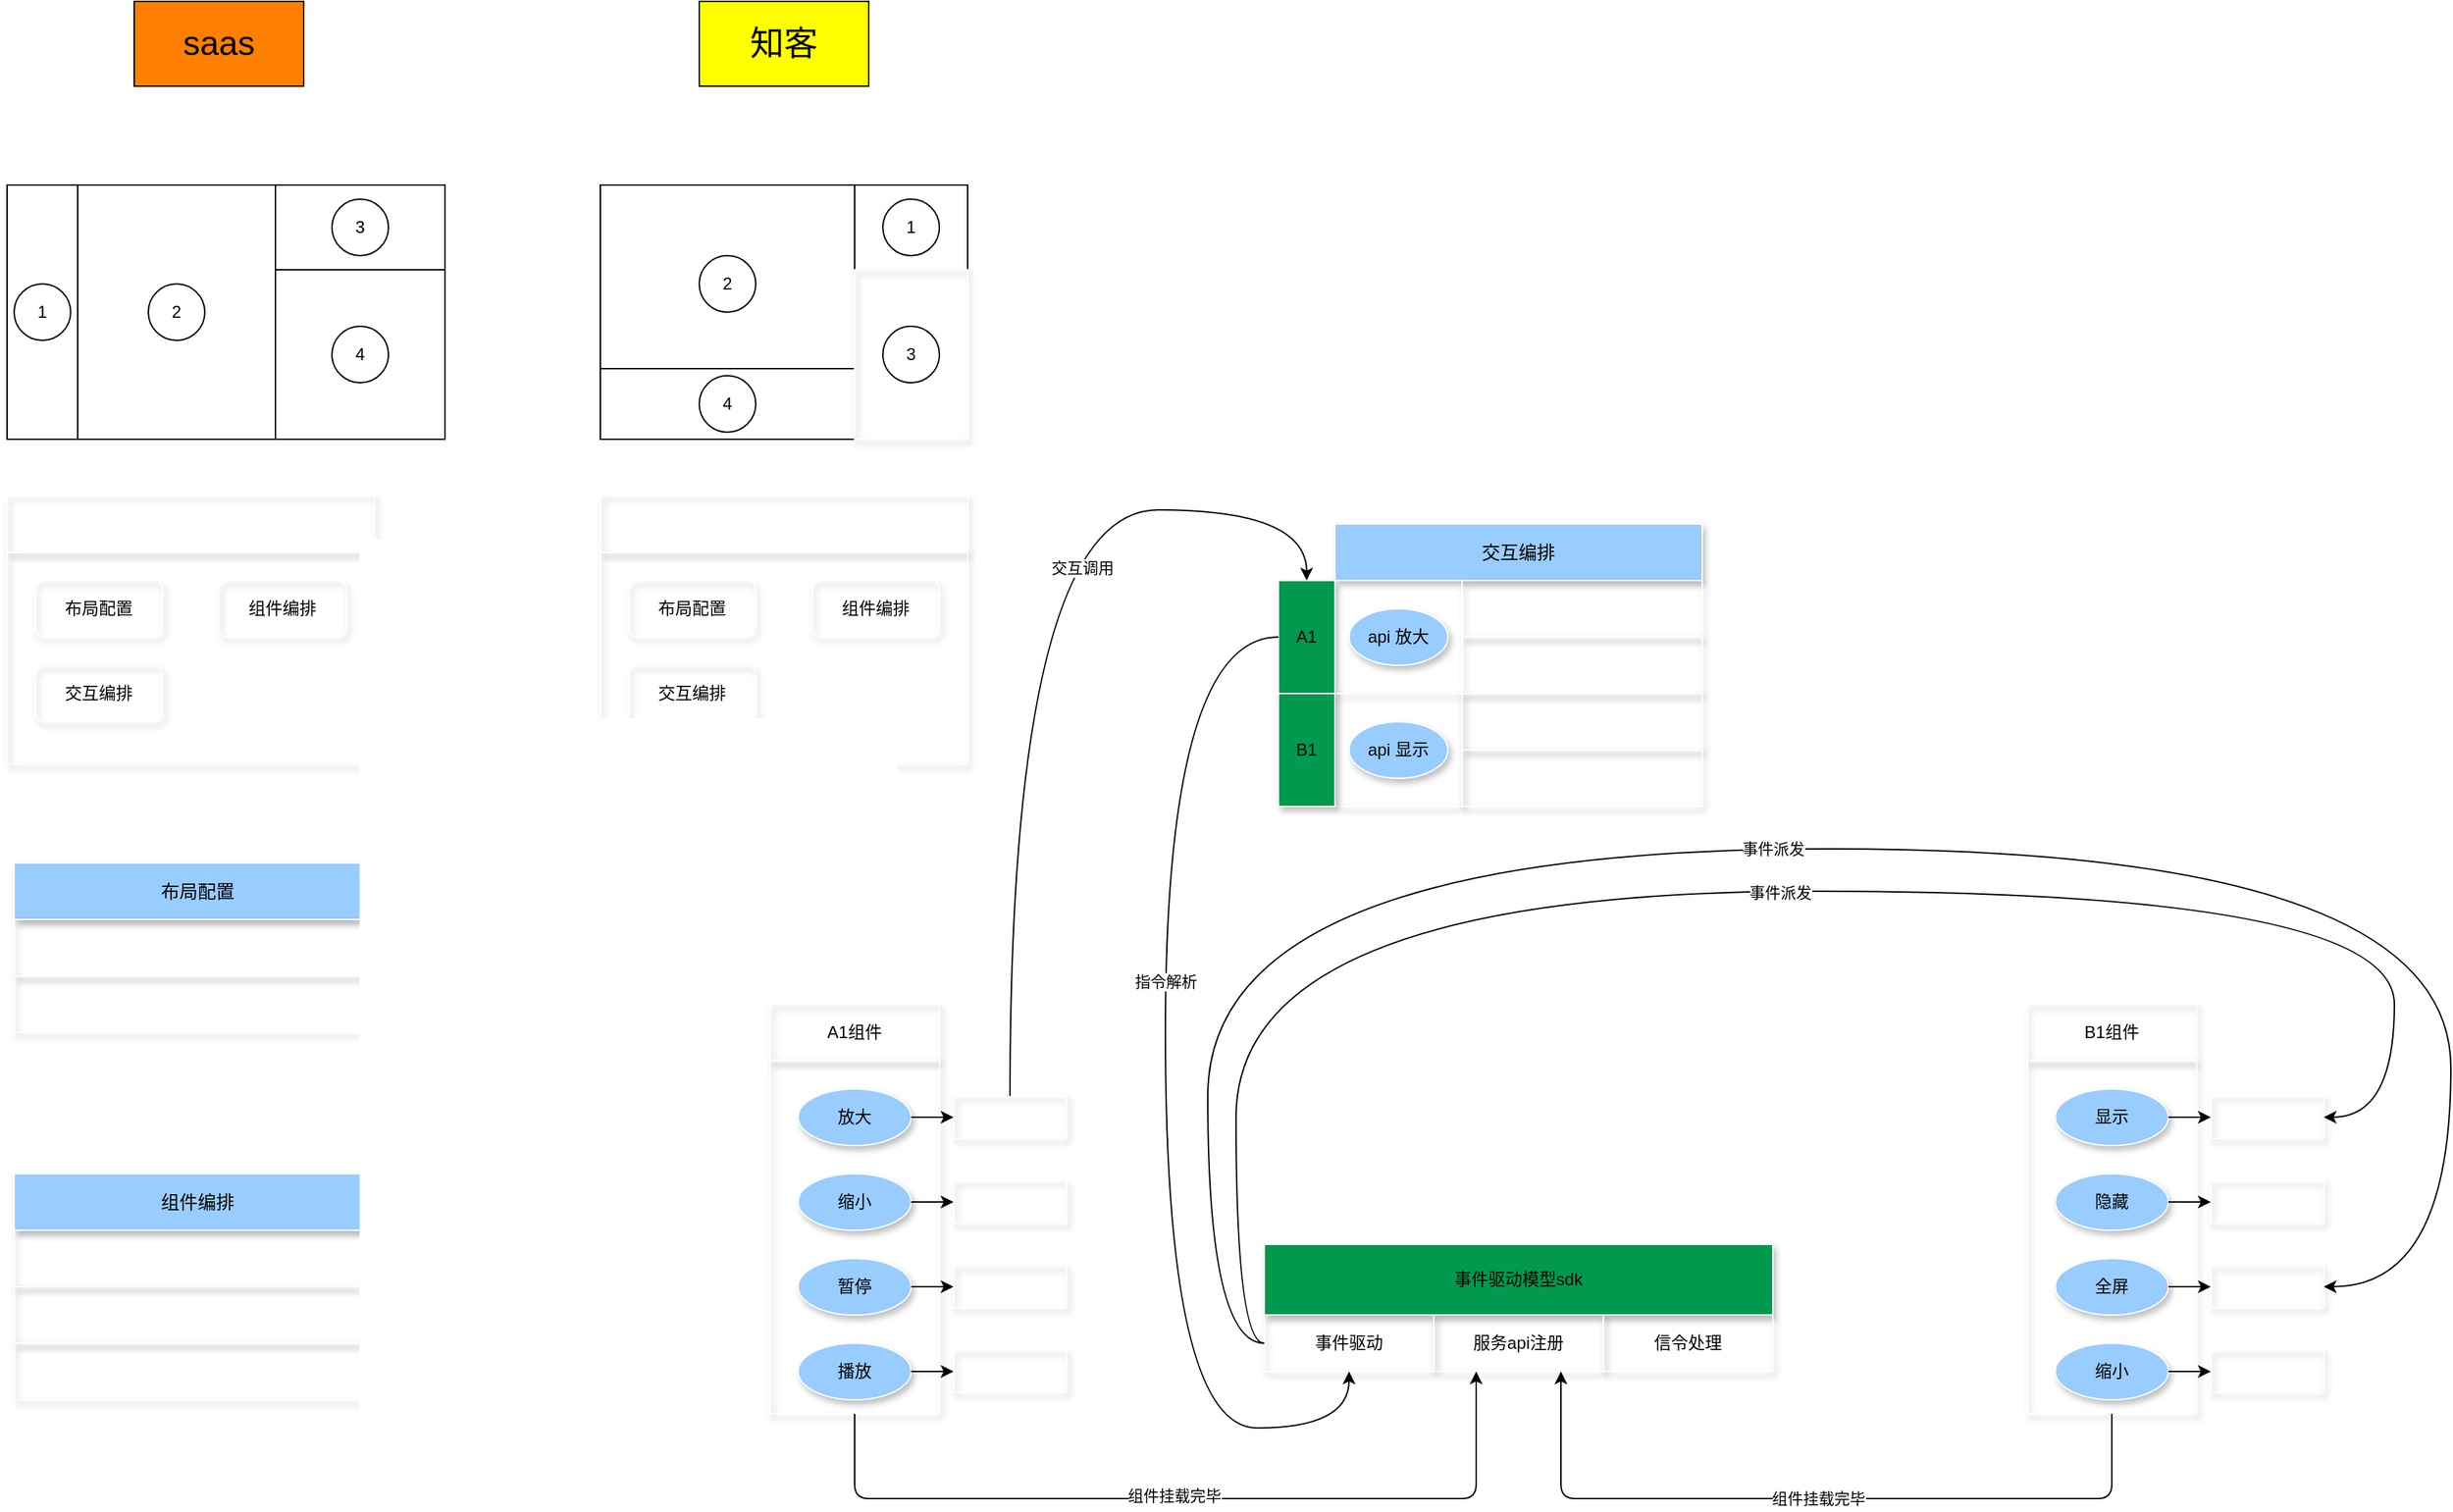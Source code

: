 <mxfile>
    <diagram id="jk-mDYcw6juqVpxIaa4l" name="第 1 页">
        <mxGraphModel dx="1904" dy="1012" grid="1" gridSize="10" guides="1" tooltips="1" connect="1" arrows="1" fold="1" page="1" pageScale="1" pageWidth="1920" pageHeight="1200" math="0" shadow="0">
            <root>
                <mxCell id="0"/>
                <mxCell id="1" parent="0"/>
                <mxCell id="3" value="&lt;font style=&quot;font-size: 24px&quot; color=&quot;#000000&quot;&gt;saas&lt;/font&gt;" style="rounded=0;whiteSpace=wrap;html=1;fillColor=#FF8000;" vertex="1" parent="1">
                    <mxGeometry x="140" y="90" width="120" height="60" as="geometry"/>
                </mxCell>
                <mxCell id="13" value="" style="group" vertex="1" connectable="0" parent="1">
                    <mxGeometry x="50" y="220" width="310" height="180" as="geometry"/>
                </mxCell>
                <mxCell id="4" value="" style="rounded=0;whiteSpace=wrap;html=1;" vertex="1" parent="13">
                    <mxGeometry x="50" width="260" height="180" as="geometry"/>
                </mxCell>
                <mxCell id="5" value="" style="rounded=0;whiteSpace=wrap;html=1;" vertex="1" parent="13">
                    <mxGeometry x="190" width="120" height="60" as="geometry"/>
                </mxCell>
                <mxCell id="6" value="3" style="ellipse;whiteSpace=wrap;html=1;aspect=fixed;" vertex="1" parent="13">
                    <mxGeometry x="230" y="10" width="40" height="40" as="geometry"/>
                </mxCell>
                <mxCell id="7" value="" style="whiteSpace=wrap;html=1;aspect=fixed;" vertex="1" parent="13">
                    <mxGeometry x="190" y="60" width="120" height="120" as="geometry"/>
                </mxCell>
                <mxCell id="8" value="4" style="ellipse;whiteSpace=wrap;html=1;aspect=fixed;" vertex="1" parent="13">
                    <mxGeometry x="230" y="100" width="40" height="40" as="geometry"/>
                </mxCell>
                <mxCell id="9" value="" style="rounded=0;whiteSpace=wrap;html=1;" vertex="1" parent="13">
                    <mxGeometry width="50" height="180" as="geometry"/>
                </mxCell>
                <mxCell id="11" value="1" style="ellipse;whiteSpace=wrap;html=1;aspect=fixed;" vertex="1" parent="13">
                    <mxGeometry x="5" y="70" width="40" height="40" as="geometry"/>
                </mxCell>
                <mxCell id="12" value="2" style="ellipse;whiteSpace=wrap;html=1;aspect=fixed;" vertex="1" parent="13">
                    <mxGeometry x="100" y="70" width="40" height="40" as="geometry"/>
                </mxCell>
                <mxCell id="19" value="&lt;font style=&quot;font-size: 24px&quot; color=&quot;#000000&quot;&gt;知客&lt;/font&gt;" style="rounded=0;whiteSpace=wrap;html=1;fillColor=#FFFF00;" vertex="1" parent="1">
                    <mxGeometry x="540" y="90" width="120" height="60" as="geometry"/>
                </mxCell>
                <mxCell id="20" value="" style="group" vertex="1" connectable="0" parent="1">
                    <mxGeometry x="420" y="220" width="390" height="180" as="geometry"/>
                </mxCell>
                <mxCell id="37" value="" style="group" vertex="1" connectable="0" parent="20">
                    <mxGeometry x="50" width="260" height="180" as="geometry"/>
                </mxCell>
                <mxCell id="21" value="" style="rounded=0;whiteSpace=wrap;html=1;" vertex="1" parent="37">
                    <mxGeometry width="260" height="180" as="geometry"/>
                </mxCell>
                <mxCell id="22" value="" style="rounded=0;whiteSpace=wrap;html=1;" vertex="1" parent="37">
                    <mxGeometry y="130" width="180" height="50" as="geometry"/>
                </mxCell>
                <mxCell id="28" value="2" style="ellipse;whiteSpace=wrap;html=1;aspect=fixed;" vertex="1" parent="37">
                    <mxGeometry x="70" y="50" width="40" height="40" as="geometry"/>
                </mxCell>
                <mxCell id="32" value="" style="rounded=0;whiteSpace=wrap;html=1;" vertex="1" parent="37">
                    <mxGeometry x="180" width="80" height="60" as="geometry"/>
                </mxCell>
                <mxCell id="33" value="" style="rounded=0;whiteSpace=wrap;html=1;shadow=1;strokeColor=#FFFFFF;fillColor=none;" vertex="1" parent="37">
                    <mxGeometry x="180" y="60" width="80" height="120" as="geometry"/>
                </mxCell>
                <mxCell id="34" value="3" style="ellipse;whiteSpace=wrap;html=1;aspect=fixed;" vertex="1" parent="37">
                    <mxGeometry x="200" y="100" width="40" height="40" as="geometry"/>
                </mxCell>
                <mxCell id="35" value="1" style="ellipse;whiteSpace=wrap;html=1;aspect=fixed;" vertex="1" parent="37">
                    <mxGeometry x="200" y="10" width="40" height="40" as="geometry"/>
                </mxCell>
                <mxCell id="36" value="4" style="ellipse;whiteSpace=wrap;html=1;aspect=fixed;" vertex="1" parent="37">
                    <mxGeometry x="70" y="135" width="40" height="40" as="geometry"/>
                </mxCell>
                <mxCell id="38" value="&lt;span style=&quot;font-size: 13px ; background-color: rgba(255 , 255 , 255 , 0.01)&quot;&gt;&lt;font color=&quot;#ffffff&quot;&gt;layout-A 布局框架&lt;/font&gt;&lt;/span&gt;" style="rounded=0;whiteSpace=wrap;html=1;shadow=1;strokeColor=#FFFFFF;fillColor=none;" vertex="1" parent="1">
                    <mxGeometry x="50" y="440" width="260" height="40" as="geometry"/>
                </mxCell>
                <mxCell id="39" value="&lt;span style=&quot;font-size: 13px ; background-color: rgba(255 , 255 , 255 , 0.01)&quot;&gt;&lt;font color=&quot;#ffffff&quot;&gt;layout-B 布局框架&lt;/font&gt;&lt;/span&gt;" style="rounded=0;whiteSpace=wrap;html=1;shadow=1;strokeColor=#FFFFFF;fillColor=none;" vertex="1" parent="1">
                    <mxGeometry x="470" y="440" width="260" height="40" as="geometry"/>
                </mxCell>
                <mxCell id="45" value="" style="group" vertex="1" connectable="0" parent="1">
                    <mxGeometry x="50" y="480" width="270" height="150" as="geometry"/>
                </mxCell>
                <mxCell id="40" value="" style="rounded=0;whiteSpace=wrap;html=1;shadow=1;strokeColor=#FFFFFF;fillColor=none;" vertex="1" parent="45">
                    <mxGeometry width="260" height="150" as="geometry"/>
                </mxCell>
                <mxCell id="42" value="布局配置" style="rounded=1;whiteSpace=wrap;html=1;shadow=1;strokeColor=#FFFFFF;fillColor=none;" vertex="1" parent="45">
                    <mxGeometry x="20" y="20" width="90" height="40" as="geometry"/>
                </mxCell>
                <mxCell id="43" value="组件编排" style="rounded=1;whiteSpace=wrap;html=1;shadow=1;strokeColor=#FFFFFF;fillColor=none;" vertex="1" parent="45">
                    <mxGeometry x="150" y="20" width="90" height="40" as="geometry"/>
                </mxCell>
                <mxCell id="44" value="交互编排" style="rounded=1;whiteSpace=wrap;html=1;shadow=1;strokeColor=#FFFFFF;fillColor=none;" vertex="1" parent="45">
                    <mxGeometry x="20" y="80" width="90" height="40" as="geometry"/>
                </mxCell>
                <mxCell id="46" value="" style="group" vertex="1" connectable="0" parent="1">
                    <mxGeometry x="470" y="480" width="260" height="150" as="geometry"/>
                </mxCell>
                <mxCell id="47" value="" style="rounded=0;whiteSpace=wrap;html=1;shadow=1;strokeColor=#FFFFFF;fillColor=none;" vertex="1" parent="46">
                    <mxGeometry width="260" height="150" as="geometry"/>
                </mxCell>
                <mxCell id="48" value="布局配置" style="rounded=1;whiteSpace=wrap;html=1;shadow=1;strokeColor=#FFFFFF;fillColor=none;" vertex="1" parent="46">
                    <mxGeometry x="20" y="20" width="90" height="40" as="geometry"/>
                </mxCell>
                <mxCell id="49" value="组件编排" style="rounded=1;whiteSpace=wrap;html=1;shadow=1;strokeColor=#FFFFFF;fillColor=none;" vertex="1" parent="46">
                    <mxGeometry x="150" y="20" width="90" height="40" as="geometry"/>
                </mxCell>
                <mxCell id="50" value="交互编排" style="rounded=1;whiteSpace=wrap;html=1;shadow=1;strokeColor=#FFFFFF;fillColor=none;" vertex="1" parent="46">
                    <mxGeometry x="20" y="80" width="90" height="40" as="geometry"/>
                </mxCell>
                <mxCell id="51" value="&lt;span style=&quot;font-size: 13px ; background-color: rgba(255 , 255 , 255 , 0.01)&quot;&gt;&lt;font color=&quot;#000000&quot;&gt;布局配置&lt;/font&gt;&lt;/span&gt;" style="rounded=0;whiteSpace=wrap;html=1;shadow=1;strokeColor=#FFFFFF;fillColor=#99CCFF;" vertex="1" parent="1">
                    <mxGeometry x="55" y="700" width="260" height="40" as="geometry"/>
                </mxCell>
                <mxCell id="53" value="&lt;span style=&quot;font-size: 13px ; background-color: rgba(255 , 255 , 255 , 0.01)&quot;&gt;&lt;font color=&quot;#000000&quot;&gt;组件编排&lt;/font&gt;&lt;/span&gt;" style="rounded=0;whiteSpace=wrap;html=1;shadow=1;strokeColor=#FFFFFF;fillColor=#99CCFF;" vertex="1" parent="1">
                    <mxGeometry x="55" y="920" width="260" height="40" as="geometry"/>
                </mxCell>
                <mxCell id="55" value="&lt;span style=&quot;font-size: 13px ; background-color: rgba(255 , 255 , 255 , 0.01)&quot;&gt;&lt;font color=&quot;#ffffff&quot;&gt;多语言&lt;/font&gt;&lt;/span&gt;" style="rounded=0;whiteSpace=wrap;html=1;shadow=1;strokeColor=#FFFFFF;fillColor=none;" vertex="1" parent="1">
                    <mxGeometry x="55" y="740" width="260" height="40" as="geometry"/>
                </mxCell>
                <mxCell id="56" value="&lt;span style=&quot;font-size: 13px ; background-color: rgba(255 , 255 , 255 , 0.01)&quot;&gt;&lt;font color=&quot;#ffffff&quot;&gt;ui&lt;/font&gt;&lt;/span&gt;" style="rounded=0;whiteSpace=wrap;html=1;shadow=1;strokeColor=#FFFFFF;fillColor=none;" vertex="1" parent="1">
                    <mxGeometry x="55" y="780" width="260" height="40" as="geometry"/>
                </mxCell>
                <mxCell id="57" value="&lt;span style=&quot;font-size: 13px ; background-color: rgba(255 , 255 , 255 , 0.01)&quot;&gt;&lt;font color=&quot;#ffffff&quot;&gt;ui&lt;/font&gt;&lt;/span&gt;" style="rounded=0;whiteSpace=wrap;html=1;shadow=1;strokeColor=#FFFFFF;fillColor=none;" vertex="1" parent="1">
                    <mxGeometry x="55" y="960" width="260" height="40" as="geometry"/>
                </mxCell>
                <mxCell id="58" value="&lt;font color=&quot;#ffffff&quot;&gt;&lt;span style=&quot;font-size: 13px ; background-color: rgba(255 , 255 , 255 , 0.01)&quot;&gt;交互&lt;/span&gt;&lt;/font&gt;" style="rounded=0;whiteSpace=wrap;html=1;shadow=1;strokeColor=#FFFFFF;fillColor=none;" vertex="1" parent="1">
                    <mxGeometry x="55" y="1000" width="260" height="40" as="geometry"/>
                </mxCell>
                <mxCell id="59" value="&lt;font color=&quot;#ffffff&quot;&gt;&lt;span style=&quot;font-size: 13px ; background-color: rgba(255 , 255 , 255 , 0.01)&quot;&gt;api&lt;/span&gt;&lt;/font&gt;" style="rounded=0;whiteSpace=wrap;html=1;shadow=1;strokeColor=#FFFFFF;fillColor=none;" vertex="1" parent="1">
                    <mxGeometry x="55" y="1040" width="260" height="40" as="geometry"/>
                </mxCell>
                <mxCell id="81" value="" style="group" vertex="1" connectable="0" parent="1">
                    <mxGeometry x="940" y="970" width="360" height="90" as="geometry"/>
                </mxCell>
                <mxCell id="77" value="事件驱动模型sdk" style="rounded=0;whiteSpace=wrap;html=1;shadow=1;strokeColor=#FFFFFF;fillColor=#00994D;" vertex="1" parent="81">
                    <mxGeometry width="360" height="50" as="geometry"/>
                </mxCell>
                <mxCell id="78" value="事件驱动" style="rounded=0;whiteSpace=wrap;html=1;shadow=1;strokeColor=#FFFFFF;fillColor=none;" vertex="1" parent="81">
                    <mxGeometry y="50" width="120" height="40" as="geometry"/>
                </mxCell>
                <mxCell id="80" value="服务api注册" style="rounded=0;whiteSpace=wrap;html=1;shadow=1;strokeColor=#FFFFFF;fillColor=none;" vertex="1" parent="81">
                    <mxGeometry x="120" y="50" width="120" height="40" as="geometry"/>
                </mxCell>
                <mxCell id="79" value="信令处理" style="rounded=0;whiteSpace=wrap;html=1;shadow=1;strokeColor=#FFFFFF;fillColor=none;" vertex="1" parent="81">
                    <mxGeometry x="240" y="50" width="120" height="40" as="geometry"/>
                </mxCell>
                <mxCell id="134" value="" style="group" vertex="1" connectable="0" parent="1">
                    <mxGeometry x="950" y="460" width="300" height="200" as="geometry"/>
                </mxCell>
                <mxCell id="116" value="&lt;span style=&quot;font-size: 13px ; background-color: rgba(255 , 255 , 255 , 0.01)&quot;&gt;&lt;font color=&quot;#000000&quot;&gt;交互编排&lt;/font&gt;&lt;/span&gt;" style="rounded=0;whiteSpace=wrap;html=1;shadow=1;strokeColor=#FFFFFF;fillColor=#99CCFF;" vertex="1" parent="134">
                    <mxGeometry x="40" width="260" height="40" as="geometry"/>
                </mxCell>
                <mxCell id="121" value="" style="group" vertex="1" connectable="0" parent="134">
                    <mxGeometry y="40" width="300" height="80" as="geometry"/>
                </mxCell>
                <mxCell id="132" value="" style="group" vertex="1" connectable="0" parent="121">
                    <mxGeometry width="300" height="80" as="geometry"/>
                </mxCell>
                <mxCell id="117" value="&lt;font color=&quot;#ffffff&quot;&gt;&lt;span style=&quot;font-size: 13px ; background-color: rgba(255 , 255 , 255 , 0.01)&quot;&gt;A1:f(1)-&amp;gt;B1:f(1)&lt;/span&gt;&lt;/font&gt;" style="rounded=0;whiteSpace=wrap;html=1;shadow=1;strokeColor=#FFFFFF;fillColor=none;" vertex="1" parent="132">
                    <mxGeometry x="130" width="170" height="40" as="geometry"/>
                </mxCell>
                <mxCell id="118" value="&lt;span style=&quot;color: rgb(255 , 255 , 255) ; font-size: 13px ; background-color: rgba(255 , 255 , 255 , 0.01)&quot;&gt;A1:f(1)-&amp;gt;B1:f(3)&lt;/span&gt;" style="rounded=0;whiteSpace=wrap;html=1;shadow=1;strokeColor=#FFFFFF;fillColor=none;" vertex="1" parent="132">
                    <mxGeometry x="130" y="40" width="170" height="40" as="geometry"/>
                </mxCell>
                <mxCell id="120" value="A1" style="rounded=0;whiteSpace=wrap;html=1;shadow=1;strokeColor=#FFFFFF;fillColor=#00994D;" vertex="1" parent="132">
                    <mxGeometry width="40" height="80" as="geometry"/>
                </mxCell>
                <mxCell id="131" value="&lt;font color=&quot;#000000&quot;&gt;api 放大&lt;/font&gt;" style="ellipse;whiteSpace=wrap;html=1;shadow=1;strokeColor=#FFFFFF;fillColor=#99CCFF;" vertex="1" parent="132">
                    <mxGeometry x="50" y="20" width="70" height="40" as="geometry"/>
                </mxCell>
                <mxCell id="122" value="" style="group" vertex="1" connectable="0" parent="134">
                    <mxGeometry y="120" width="300" height="80" as="geometry"/>
                </mxCell>
                <mxCell id="129" value="" style="rounded=0;whiteSpace=wrap;html=1;shadow=1;strokeColor=#FFFFFF;fillColor=none;" vertex="1" parent="122">
                    <mxGeometry x="40" width="90" height="80" as="geometry"/>
                </mxCell>
                <mxCell id="133" value="" style="group" vertex="1" connectable="0" parent="122">
                    <mxGeometry width="300" height="80" as="geometry"/>
                </mxCell>
                <mxCell id="123" value="&lt;font color=&quot;#ffffff&quot;&gt;&lt;span style=&quot;font-size: 13px ; background-color: rgba(255 , 255 , 255 , 0.01)&quot;&gt;B1:f(1)-&amp;gt;A1:f(2)&lt;/span&gt;&lt;/font&gt;" style="rounded=0;whiteSpace=wrap;html=1;shadow=1;strokeColor=#FFFFFF;fillColor=none;" vertex="1" parent="133">
                    <mxGeometry x="130" width="170" height="40" as="geometry"/>
                </mxCell>
                <mxCell id="124" value="&lt;span style=&quot;color: rgb(255 , 255 , 255) ; font-size: 13px ; background-color: rgba(255 , 255 , 255 , 0.01)&quot;&gt;B1:f(1)-&amp;gt;A1:f(3)&lt;/span&gt;" style="rounded=0;whiteSpace=wrap;html=1;shadow=1;strokeColor=#FFFFFF;fillColor=none;" vertex="1" parent="133">
                    <mxGeometry x="130" y="40" width="170" height="40" as="geometry"/>
                </mxCell>
                <mxCell id="125" value="B1" style="rounded=0;whiteSpace=wrap;html=1;shadow=1;strokeColor=#FFFFFF;fillColor=#00994D;" vertex="1" parent="133">
                    <mxGeometry width="40" height="80" as="geometry"/>
                </mxCell>
                <mxCell id="126" value="&lt;font color=&quot;#000000&quot;&gt;api 显示&lt;/font&gt;" style="ellipse;whiteSpace=wrap;html=1;shadow=1;strokeColor=#FFFFFF;fillColor=#99CCFF;" vertex="1" parent="133">
                    <mxGeometry x="50" y="20" width="70" height="40" as="geometry"/>
                </mxCell>
                <mxCell id="135" value="" style="group" vertex="1" connectable="0" parent="1">
                    <mxGeometry x="590" y="800" width="210" height="290" as="geometry"/>
                </mxCell>
                <mxCell id="86" value="" style="group" vertex="1" connectable="0" parent="135">
                    <mxGeometry width="120" height="290" as="geometry"/>
                </mxCell>
                <mxCell id="63" value="A1组件" style="rounded=0;whiteSpace=wrap;html=1;shadow=1;strokeColor=#FFFFFF;fillColor=none;" vertex="1" parent="86">
                    <mxGeometry width="120" height="40" as="geometry"/>
                </mxCell>
                <mxCell id="85" value="" style="group" vertex="1" connectable="0" parent="86">
                    <mxGeometry y="40" width="120" height="250" as="geometry"/>
                </mxCell>
                <mxCell id="65" value="" style="rounded=0;whiteSpace=wrap;html=1;shadow=1;strokeColor=#FFFFFF;fillColor=none;" vertex="1" parent="85">
                    <mxGeometry width="120" height="250" as="geometry"/>
                </mxCell>
                <mxCell id="68" value="&lt;font color=&quot;#000000&quot;&gt;放大&lt;/font&gt;" style="ellipse;whiteSpace=wrap;html=1;shadow=1;strokeColor=#FFFFFF;fillColor=#99CCFF;" vertex="1" parent="85">
                    <mxGeometry x="20" y="20" width="80" height="40" as="geometry"/>
                </mxCell>
                <mxCell id="69" value="&lt;font color=&quot;#000000&quot;&gt;缩小&lt;/font&gt;" style="ellipse;whiteSpace=wrap;html=1;shadow=1;strokeColor=#FFFFFF;fillColor=#99CCFF;" vertex="1" parent="85">
                    <mxGeometry x="20" y="80" width="80" height="40" as="geometry"/>
                </mxCell>
                <mxCell id="70" value="&lt;font color=&quot;#000000&quot;&gt;暂停&lt;/font&gt;" style="ellipse;whiteSpace=wrap;html=1;shadow=1;strokeColor=#FFFFFF;fillColor=#99CCFF;" vertex="1" parent="85">
                    <mxGeometry x="20" y="140" width="80" height="40" as="geometry"/>
                </mxCell>
                <mxCell id="71" value="&lt;font color=&quot;#000000&quot;&gt;播放&lt;/font&gt;" style="ellipse;whiteSpace=wrap;html=1;shadow=1;strokeColor=#FFFFFF;fillColor=#99CCFF;" vertex="1" parent="85">
                    <mxGeometry x="20" y="200" width="80" height="40" as="geometry"/>
                </mxCell>
                <mxCell id="94" value="&lt;font color=&quot;#ffffff&quot;&gt;&lt;span style=&quot;font-size: 13px ; background-color: rgba(255 , 255 , 255 , 0.01)&quot;&gt;f(1)&lt;/span&gt;&lt;/font&gt;" style="rounded=0;whiteSpace=wrap;html=1;shadow=1;strokeColor=#FFFFFF;fillColor=none;" vertex="1" parent="135">
                    <mxGeometry x="130" y="65" width="80" height="30" as="geometry"/>
                </mxCell>
                <mxCell id="97" value="&lt;font color=&quot;#ffffff&quot;&gt;&lt;span style=&quot;font-size: 13px ; background-color: rgba(255 , 255 , 255 , 0.01)&quot;&gt;f(2)&lt;/span&gt;&lt;/font&gt;" style="rounded=0;whiteSpace=wrap;html=1;shadow=1;strokeColor=#FFFFFF;fillColor=none;" vertex="1" parent="135">
                    <mxGeometry x="130" y="125" width="80" height="30" as="geometry"/>
                </mxCell>
                <mxCell id="98" value="&lt;font color=&quot;#ffffff&quot;&gt;&lt;span style=&quot;font-size: 13px ; background-color: rgba(255 , 255 , 255 , 0.01)&quot;&gt;f(3)&lt;/span&gt;&lt;/font&gt;" style="rounded=0;whiteSpace=wrap;html=1;shadow=1;strokeColor=#FFFFFF;fillColor=none;" vertex="1" parent="135">
                    <mxGeometry x="130" y="185" width="80" height="30" as="geometry"/>
                </mxCell>
                <mxCell id="99" value="&lt;font color=&quot;#ffffff&quot;&gt;&lt;span style=&quot;font-size: 13px ; background-color: rgba(255 , 255 , 255 , 0.01)&quot;&gt;f(4)&lt;/span&gt;&lt;/font&gt;" style="rounded=0;whiteSpace=wrap;html=1;shadow=1;strokeColor=#FFFFFF;fillColor=none;" vertex="1" parent="135">
                    <mxGeometry x="130" y="245" width="80" height="30" as="geometry"/>
                </mxCell>
                <mxCell id="102" style="edgeStyle=none;html=1;entryX=0;entryY=0.5;entryDx=0;entryDy=0;" edge="1" parent="135" source="69" target="97">
                    <mxGeometry relative="1" as="geometry"/>
                </mxCell>
                <mxCell id="103" style="edgeStyle=none;html=1;entryX=0;entryY=0.5;entryDx=0;entryDy=0;" edge="1" parent="135" source="68" target="94">
                    <mxGeometry relative="1" as="geometry"/>
                </mxCell>
                <mxCell id="104" style="edgeStyle=none;html=1;entryX=0;entryY=0.5;entryDx=0;entryDy=0;" edge="1" parent="135" source="70" target="98">
                    <mxGeometry relative="1" as="geometry"/>
                </mxCell>
                <mxCell id="107" style="edgeStyle=none;html=1;entryX=0;entryY=0.5;entryDx=0;entryDy=0;" edge="1" parent="135" source="71" target="99">
                    <mxGeometry relative="1" as="geometry"/>
                </mxCell>
                <mxCell id="139" value="" style="group" vertex="1" connectable="0" parent="1">
                    <mxGeometry x="1480" y="800" width="210" height="290" as="geometry"/>
                </mxCell>
                <mxCell id="64" value="B1组件" style="rounded=0;whiteSpace=wrap;html=1;shadow=1;strokeColor=#FFFFFF;fillColor=none;" vertex="1" parent="139">
                    <mxGeometry width="120" height="40" as="geometry"/>
                </mxCell>
                <mxCell id="138" value="" style="group" vertex="1" connectable="0" parent="139">
                    <mxGeometry y="40" width="210" height="250" as="geometry"/>
                </mxCell>
                <mxCell id="66" value="" style="rounded=0;whiteSpace=wrap;html=1;shadow=1;strokeColor=#FFFFFF;fillColor=none;" vertex="1" parent="138">
                    <mxGeometry width="120" height="250" as="geometry"/>
                </mxCell>
                <mxCell id="72" value="&lt;font color=&quot;#000000&quot;&gt;显示&lt;/font&gt;" style="ellipse;whiteSpace=wrap;html=1;shadow=1;strokeColor=#FFFFFF;fillColor=#99CCFF;" vertex="1" parent="138">
                    <mxGeometry x="20" y="20" width="80" height="40" as="geometry"/>
                </mxCell>
                <mxCell id="73" value="&lt;font color=&quot;#000000&quot;&gt;隐藏&lt;/font&gt;" style="ellipse;whiteSpace=wrap;html=1;shadow=1;strokeColor=#FFFFFF;fillColor=#99CCFF;" vertex="1" parent="138">
                    <mxGeometry x="20" y="80" width="80" height="40" as="geometry"/>
                </mxCell>
                <mxCell id="74" value="&lt;font color=&quot;#000000&quot;&gt;全屏&lt;/font&gt;" style="ellipse;whiteSpace=wrap;html=1;shadow=1;strokeColor=#FFFFFF;fillColor=#99CCFF;" vertex="1" parent="138">
                    <mxGeometry x="20" y="140" width="80" height="40" as="geometry"/>
                </mxCell>
                <mxCell id="92" value="&lt;font color=&quot;#000000&quot;&gt;缩小&lt;/font&gt;" style="ellipse;whiteSpace=wrap;html=1;shadow=1;strokeColor=#FFFFFF;fillColor=#99CCFF;" vertex="1" parent="138">
                    <mxGeometry x="20" y="200" width="80" height="40" as="geometry"/>
                </mxCell>
                <mxCell id="108" value="&lt;font color=&quot;#ffffff&quot;&gt;&lt;span style=&quot;font-size: 13px ; background-color: rgba(255 , 255 , 255 , 0.01)&quot;&gt;f(1)&lt;/span&gt;&lt;/font&gt;" style="rounded=0;whiteSpace=wrap;html=1;shadow=1;strokeColor=#FFFFFF;fillColor=none;" vertex="1" parent="138">
                    <mxGeometry x="130" y="25" width="80" height="30" as="geometry"/>
                </mxCell>
                <mxCell id="109" value="&lt;font color=&quot;#ffffff&quot;&gt;&lt;span style=&quot;font-size: 13px ; background-color: rgba(255 , 255 , 255 , 0.01)&quot;&gt;f(2)&lt;/span&gt;&lt;/font&gt;" style="rounded=0;whiteSpace=wrap;html=1;shadow=1;strokeColor=#FFFFFF;fillColor=none;" vertex="1" parent="138">
                    <mxGeometry x="130" y="85" width="80" height="30" as="geometry"/>
                </mxCell>
                <mxCell id="110" value="&lt;font color=&quot;#ffffff&quot;&gt;&lt;span style=&quot;font-size: 13px ; background-color: rgba(255 , 255 , 255 , 0.01)&quot;&gt;f(3)&lt;/span&gt;&lt;/font&gt;" style="rounded=0;whiteSpace=wrap;html=1;shadow=1;strokeColor=#FFFFFF;fillColor=none;" vertex="1" parent="138">
                    <mxGeometry x="130" y="145" width="80" height="30" as="geometry"/>
                </mxCell>
                <mxCell id="111" value="&lt;font color=&quot;#ffffff&quot;&gt;&lt;span style=&quot;font-size: 13px ; background-color: rgba(255 , 255 , 255 , 0.01)&quot;&gt;f(4)&lt;/span&gt;&lt;/font&gt;" style="rounded=0;whiteSpace=wrap;html=1;shadow=1;strokeColor=#FFFFFF;fillColor=none;" vertex="1" parent="138">
                    <mxGeometry x="130" y="205" width="80" height="30" as="geometry"/>
                </mxCell>
                <mxCell id="112" style="edgeStyle=none;html=1;entryX=0;entryY=0.5;entryDx=0;entryDy=0;" edge="1" parent="138" target="109">
                    <mxGeometry relative="1" as="geometry">
                        <mxPoint x="100" y="100" as="sourcePoint"/>
                    </mxGeometry>
                </mxCell>
                <mxCell id="113" style="edgeStyle=none;html=1;entryX=0;entryY=0.5;entryDx=0;entryDy=0;" edge="1" parent="138" target="108">
                    <mxGeometry relative="1" as="geometry">
                        <mxPoint x="100" y="40" as="sourcePoint"/>
                    </mxGeometry>
                </mxCell>
                <mxCell id="114" style="edgeStyle=none;html=1;entryX=0;entryY=0.5;entryDx=0;entryDy=0;" edge="1" parent="138" target="110">
                    <mxGeometry relative="1" as="geometry">
                        <mxPoint x="100" y="160" as="sourcePoint"/>
                    </mxGeometry>
                </mxCell>
                <mxCell id="115" style="edgeStyle=none;html=1;entryX=0;entryY=0.5;entryDx=0;entryDy=0;" edge="1" parent="138" target="111">
                    <mxGeometry relative="1" as="geometry">
                        <mxPoint x="100" y="220" as="sourcePoint"/>
                    </mxGeometry>
                </mxCell>
                <mxCell id="140" style="edgeStyle=none;html=1;entryX=0.25;entryY=1;entryDx=0;entryDy=0;exitX=0.5;exitY=1;exitDx=0;exitDy=0;" edge="1" parent="1" source="65" target="80">
                    <mxGeometry relative="1" as="geometry">
                        <Array as="points">
                            <mxPoint x="650" y="1150"/>
                            <mxPoint x="880" y="1150"/>
                            <mxPoint x="1090" y="1150"/>
                        </Array>
                    </mxGeometry>
                </mxCell>
                <mxCell id="143" value="组件挂载完毕" style="edgeLabel;html=1;align=center;verticalAlign=middle;resizable=0;points=[];" vertex="1" connectable="0" parent="140">
                    <mxGeometry x="-0.03" y="2" relative="1" as="geometry">
                        <mxPoint as="offset"/>
                    </mxGeometry>
                </mxCell>
                <mxCell id="141" style="edgeStyle=none;html=1;entryX=0.75;entryY=1;entryDx=0;entryDy=0;exitX=0.5;exitY=1;exitDx=0;exitDy=0;" edge="1" parent="1" source="66" target="80">
                    <mxGeometry relative="1" as="geometry">
                        <mxPoint x="1550" y="1110" as="sourcePoint"/>
                        <Array as="points">
                            <mxPoint x="1540" y="1150"/>
                            <mxPoint x="1150" y="1150"/>
                        </Array>
                    </mxGeometry>
                </mxCell>
                <mxCell id="144" value="组件挂载完毕" style="edgeLabel;html=1;align=center;verticalAlign=middle;resizable=0;points=[];" vertex="1" connectable="0" parent="141">
                    <mxGeometry x="-0.006" relative="1" as="geometry">
                        <mxPoint as="offset"/>
                    </mxGeometry>
                </mxCell>
                <mxCell id="150" style="edgeStyle=orthogonalEdgeStyle;curved=1;html=1;exitX=0;exitY=0.5;exitDx=0;exitDy=0;entryX=0.5;entryY=1;entryDx=0;entryDy=0;" edge="1" parent="1" source="120" target="78">
                    <mxGeometry relative="1" as="geometry">
                        <Array as="points">
                            <mxPoint x="870" y="540"/>
                            <mxPoint x="870" y="1100"/>
                            <mxPoint x="1000" y="1100"/>
                        </Array>
                    </mxGeometry>
                </mxCell>
                <mxCell id="156" value="指令解析" style="edgeLabel;html=1;align=center;verticalAlign=middle;resizable=0;points=[];" vertex="1" connectable="0" parent="150">
                    <mxGeometry x="-0.2" relative="1" as="geometry">
                        <mxPoint as="offset"/>
                    </mxGeometry>
                </mxCell>
                <mxCell id="151" style="edgeStyle=orthogonalEdgeStyle;curved=1;html=1;entryX=1;entryY=0.5;entryDx=0;entryDy=0;" edge="1" parent="1" source="78" target="108">
                    <mxGeometry relative="1" as="geometry">
                        <Array as="points">
                            <mxPoint x="920" y="1040"/>
                            <mxPoint x="920" y="720"/>
                            <mxPoint x="1740" y="720"/>
                            <mxPoint x="1740" y="880"/>
                        </Array>
                    </mxGeometry>
                </mxCell>
                <mxCell id="155" value="事件派发" style="edgeLabel;html=1;align=center;verticalAlign=middle;resizable=0;points=[];" vertex="1" connectable="0" parent="151">
                    <mxGeometry x="0.058" y="-1" relative="1" as="geometry">
                        <mxPoint as="offset"/>
                    </mxGeometry>
                </mxCell>
                <mxCell id="152" style="edgeStyle=orthogonalEdgeStyle;curved=1;html=1;entryX=1;entryY=0.5;entryDx=0;entryDy=0;" edge="1" parent="1" source="78" target="110">
                    <mxGeometry relative="1" as="geometry">
                        <Array as="points">
                            <mxPoint x="900" y="1040"/>
                            <mxPoint x="900" y="690"/>
                            <mxPoint x="1780" y="690"/>
                            <mxPoint x="1780" y="1000"/>
                        </Array>
                    </mxGeometry>
                </mxCell>
                <mxCell id="154" value="事件派发" style="edgeLabel;html=1;align=center;verticalAlign=middle;resizable=0;points=[];" vertex="1" connectable="0" parent="152">
                    <mxGeometry x="-0.054" relative="1" as="geometry">
                        <mxPoint as="offset"/>
                    </mxGeometry>
                </mxCell>
                <mxCell id="153" style="edgeStyle=orthogonalEdgeStyle;curved=1;html=1;" edge="1" parent="1" source="94">
                    <mxGeometry relative="1" as="geometry">
                        <mxPoint x="970" y="500" as="targetPoint"/>
                        <Array as="points">
                            <mxPoint x="760" y="450"/>
                            <mxPoint x="970" y="450"/>
                        </Array>
                    </mxGeometry>
                </mxCell>
                <mxCell id="157" value="交互调用" style="edgeLabel;html=1;align=center;verticalAlign=middle;resizable=0;points=[];" vertex="1" connectable="0" parent="153">
                    <mxGeometry x="0.379" y="-41" relative="1" as="geometry">
                        <mxPoint as="offset"/>
                    </mxGeometry>
                </mxCell>
            </root>
        </mxGraphModel>
    </diagram>
</mxfile>